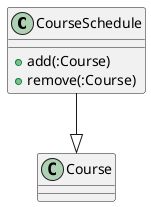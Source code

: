 /*
习题4-17 P149
在一个大学的选课系统中。包括两个类：CourseSchedule类、Course类，其关系为：
CourseSchedule类中的成员函数add和remove的参数是Course类的对象，请通过UML
方法显式表示出这种依赖关系
*/

@startuml 4-17

class CourseSchedule{
    + add(:Course)
    + remove(:Course)
}

class Course{
}

CourseSchedule --|> Course

@enduml

